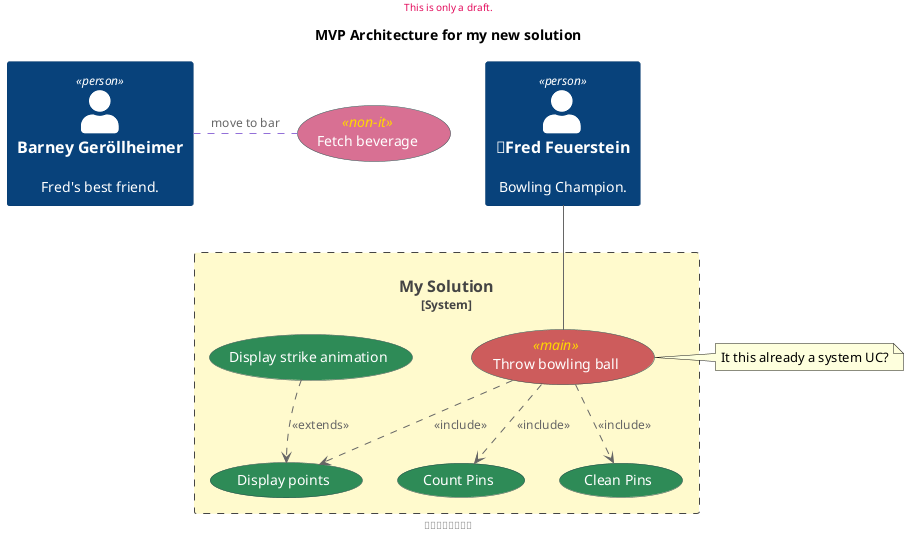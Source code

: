 @startuml

!include <C4/C4_Container.puml>
skinparam UseCase {
    FontColor White
    BackgroundColor #2e8b57
    BackgroundColor<<main>> IndianRed
    BackgroundColor<<non-it>> palevioletred
    StereotypeFontColor gold
    BorderColor #2f4f4f
}

title MVP Architecture for my new solution

' actor "Fred Feuerstein" as fred
' actor "Barney Geröllheimer" as barney

Person(fred, "👴Fred Feuerstein", "Bowling Champion.")
Person(barney, "Barney Geröllheimer", "Fred's best friend.")

System_Boundary(mysolution, "My Solution") #fffacd {
    UseCase "Throw bowling ball" as bowl <<main>>
    UseCase "Clean Pins" as clear
    UseCase "Count Pins" as count
    UseCase "Display points" as display_score
    UseCase "Display strike animation" as strike
    ' Container(strike, "Strike Display", "MP4-Animation Service")
}

UseCase "Fetch beverage" as drinks <<non-it>>

fred -- bowl
bowl ..> count : <<include>>
bowl ..> clear : <<include>>
bowl ..> display_score : <<include>>
strike ..> display_score : <<extends>>
barney - drinks #line:MediumPurple;Line.bold;Line.dashed : move to bar


note right of bowl
It this already a system UC?
endnote

'
' Meta infos below this please.
'


header
    <color: #e30b5c>This is only a draft.
endheader

footer
    🧡💛💚💙💜🤎🖤🤍
endfooter

@enduml